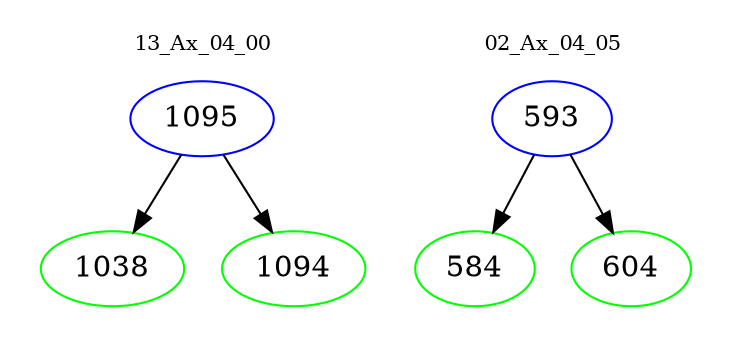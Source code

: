 digraph{
subgraph cluster_0 {
color = white
label = "13_Ax_04_00";
fontsize=10;
T0_1095 [label="1095", color="blue"]
T0_1095 -> T0_1038 [color="black"]
T0_1038 [label="1038", color="green"]
T0_1095 -> T0_1094 [color="black"]
T0_1094 [label="1094", color="green"]
}
subgraph cluster_1 {
color = white
label = "02_Ax_04_05";
fontsize=10;
T1_593 [label="593", color="blue"]
T1_593 -> T1_584 [color="black"]
T1_584 [label="584", color="green"]
T1_593 -> T1_604 [color="black"]
T1_604 [label="604", color="green"]
}
}
